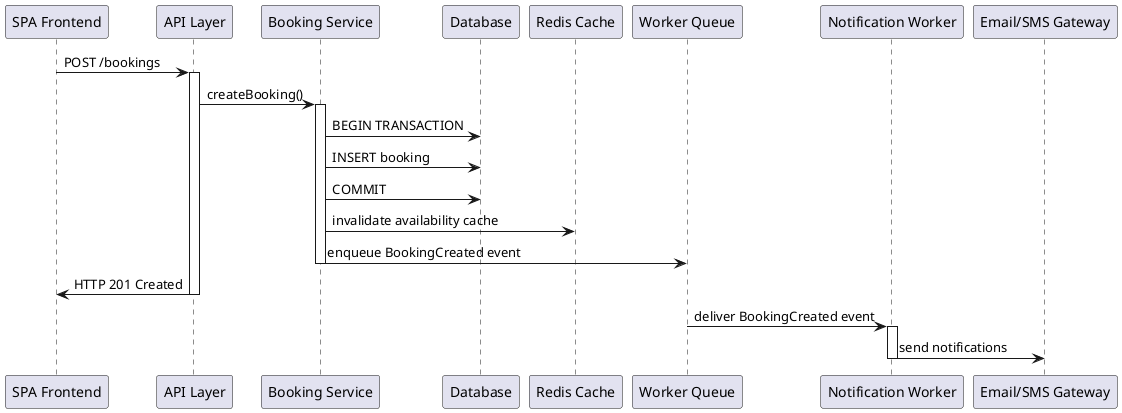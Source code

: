 @startuml
participant "SPA Frontend" as SPA
participant "API Layer" as API
participant "Booking Service" as BS
participant "Database" as DB
participant "Redis Cache" as REDIS
participant "Worker Queue" as WQ
participant "Notification Worker" as NW
SPA -> API : POST /bookings
activate API
API -> BS : createBooking()
activate BS
BS -> DB : BEGIN TRANSACTION
BS -> DB : INSERT booking
BS -> DB : COMMIT
BS -> REDIS : invalidate availability cache
BS -> WQ : enqueue BookingCreated event
deactivate BS
API -> SPA : HTTP 201 Created
deactivate API

WQ -> NW : deliver BookingCreated event
activate NW
NW -> "Email/SMS Gateway" : send notifications
deactivate NW
@enduml